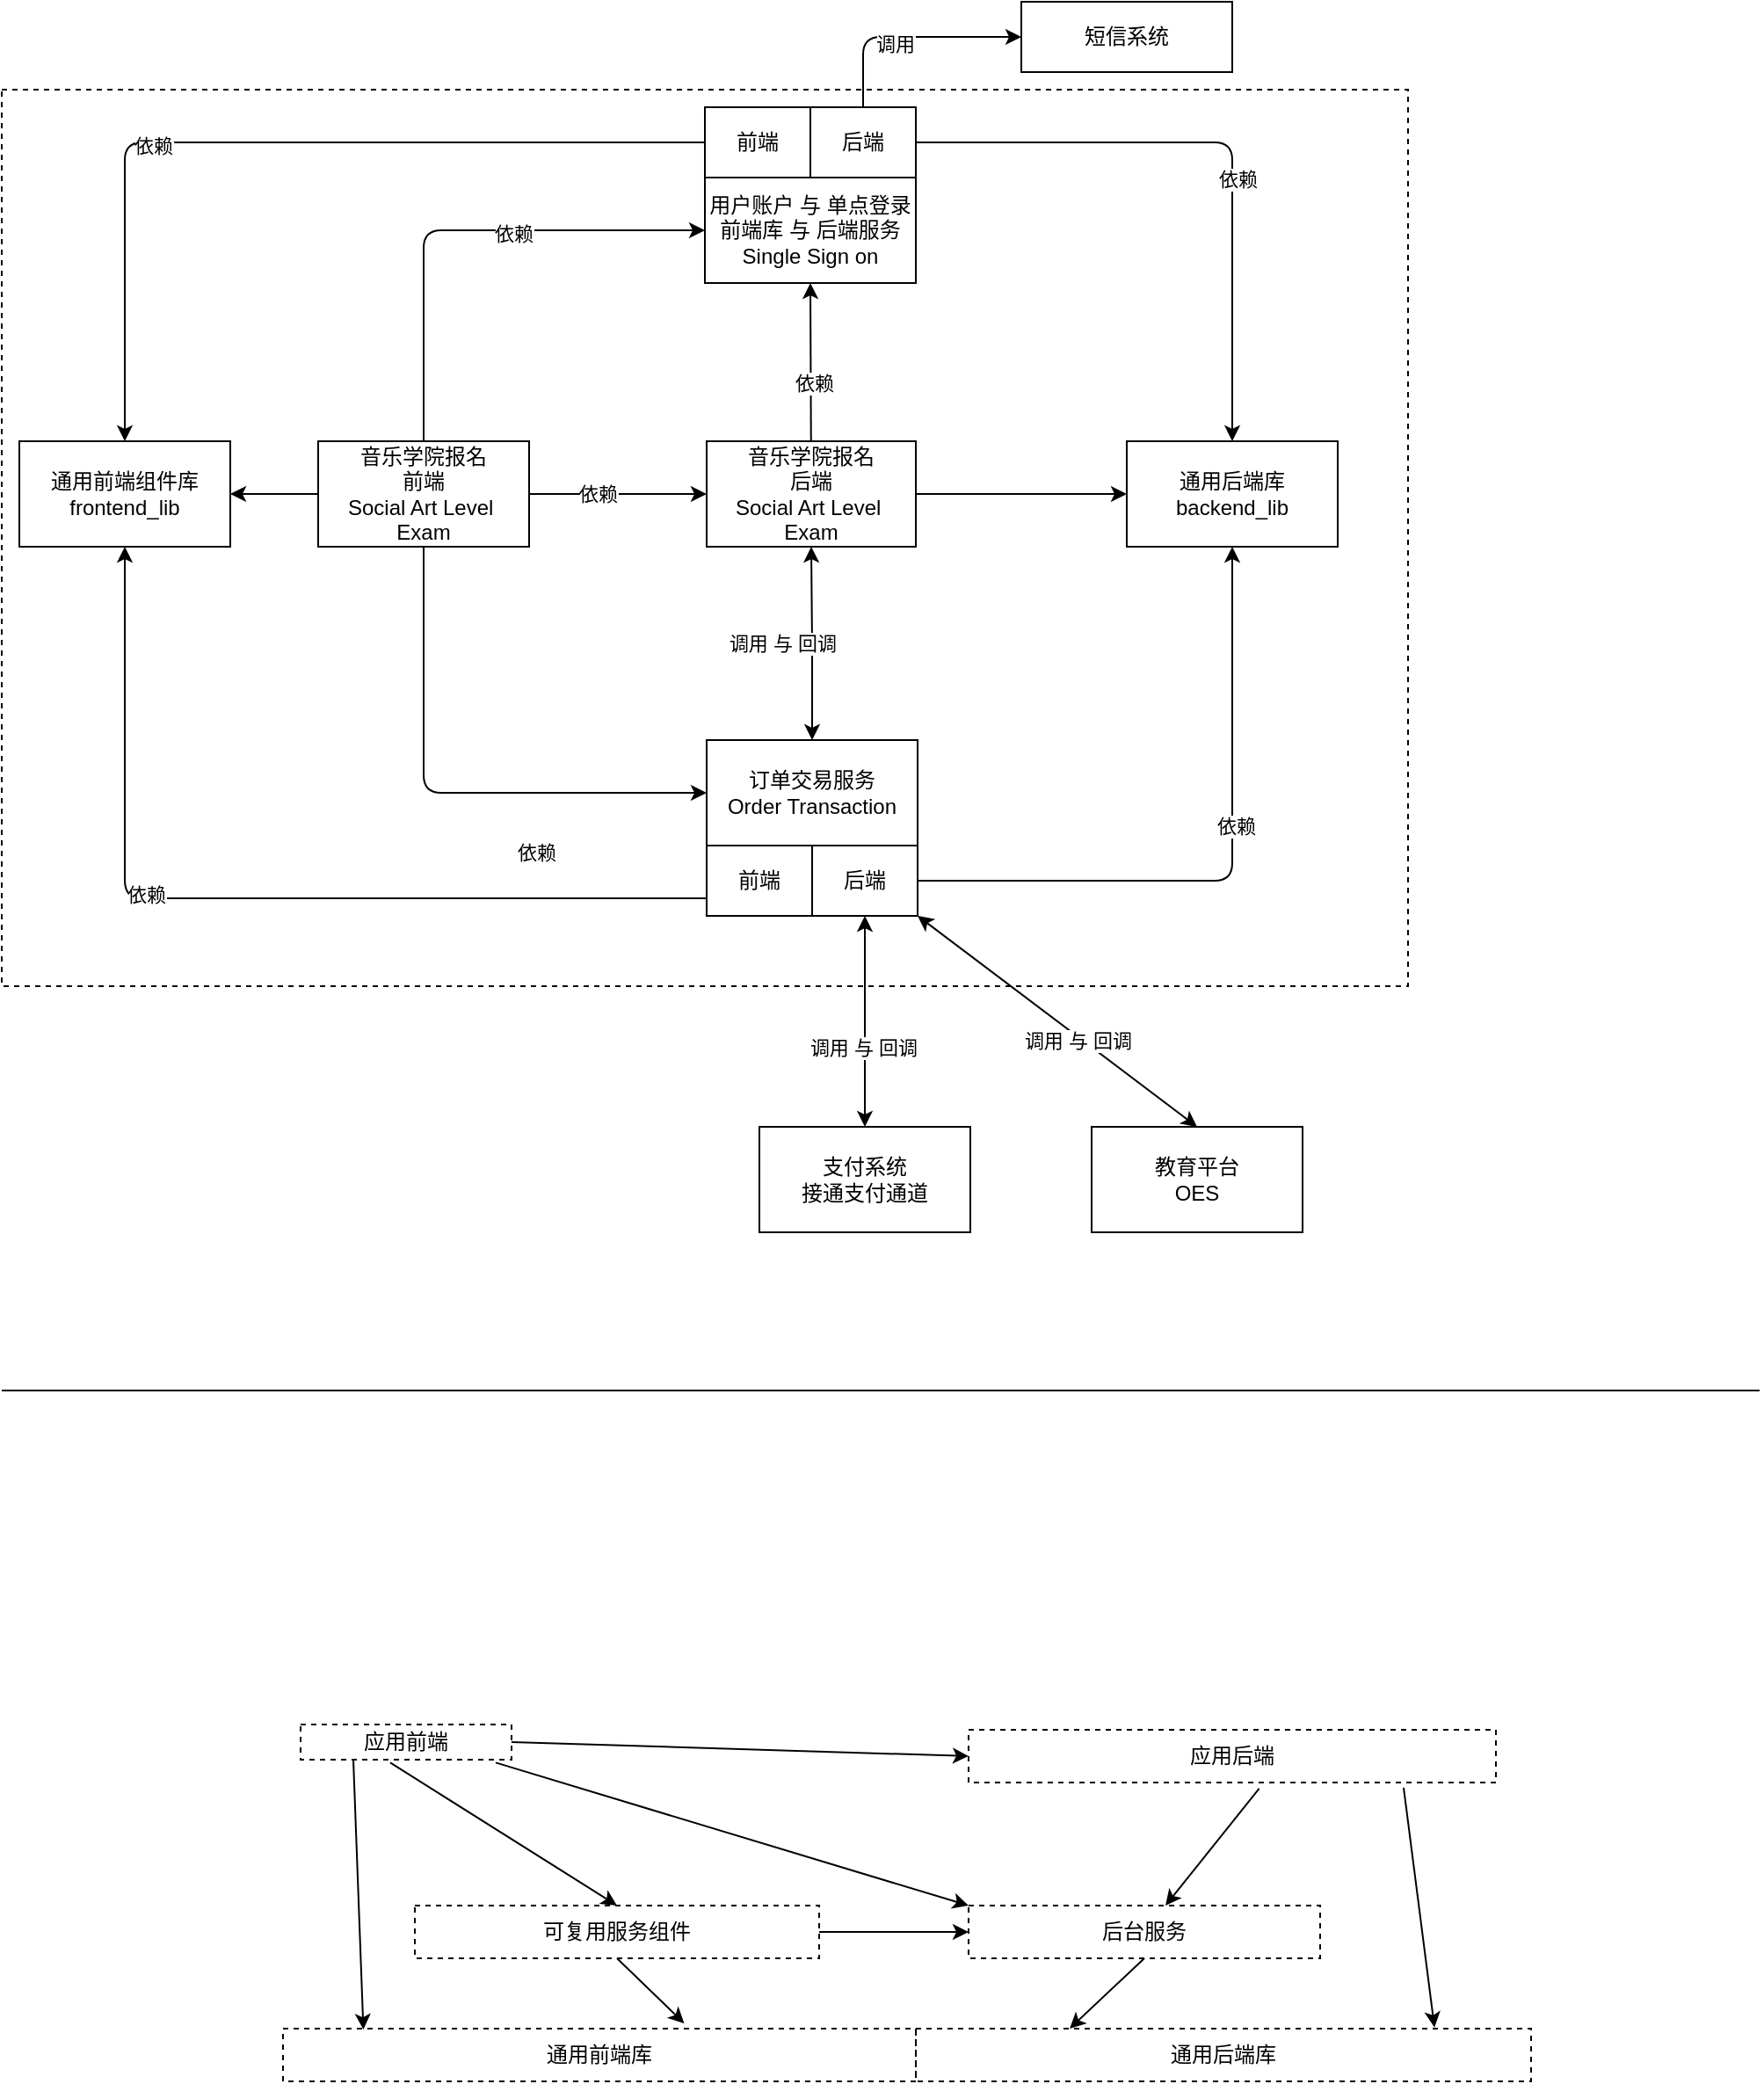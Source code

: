<mxfile version="13.7.3" type="device"><diagram id="Tq2KV9aiM9J9pwEgS6uv" name="Page-1"><mxGraphModel dx="1296" dy="653" grid="1" gridSize="10" guides="1" tooltips="1" connect="1" arrows="1" fold="1" page="1" pageScale="1" pageWidth="850" pageHeight="1100" math="0" shadow="0"><root><mxCell id="0"/><mxCell id="1" parent="0"/><mxCell id="-Ivf2l1-pl8qUN9ysRFd-67" value="" style="rounded=0;whiteSpace=wrap;html=1;fillColor=none;dashed=1;" vertex="1" parent="1"><mxGeometry y="60" width="800" height="510" as="geometry"/></mxCell><mxCell id="-Ivf2l1-pl8qUN9ysRFd-9" value="" style="edgeStyle=orthogonalEdgeStyle;rounded=0;orthogonalLoop=1;jettySize=auto;html=1;" edge="1" parent="1" source="-Ivf2l1-pl8qUN9ysRFd-1" target="-Ivf2l1-pl8qUN9ysRFd-2"><mxGeometry relative="1" as="geometry"/></mxCell><mxCell id="-Ivf2l1-pl8qUN9ysRFd-41" value="依赖" style="edgeLabel;html=1;align=center;verticalAlign=middle;resizable=0;points=[];" vertex="1" connectable="0" parent="-Ivf2l1-pl8qUN9ysRFd-9"><mxGeometry x="-0.228" relative="1" as="geometry"><mxPoint as="offset"/></mxGeometry></mxCell><mxCell id="-Ivf2l1-pl8qUN9ysRFd-20" value="" style="edgeStyle=orthogonalEdgeStyle;rounded=0;orthogonalLoop=1;jettySize=auto;html=1;" edge="1" parent="1" source="-Ivf2l1-pl8qUN9ysRFd-1" target="-Ivf2l1-pl8qUN9ysRFd-18"><mxGeometry relative="1" as="geometry"/></mxCell><mxCell id="-Ivf2l1-pl8qUN9ysRFd-1" value="&lt;div&gt;音乐学院报名&lt;/div&gt;&lt;div&gt;前端&lt;/div&gt;&lt;div&gt;Social Art Level&amp;nbsp; Exam&lt;br&gt;&lt;/div&gt;" style="rounded=0;whiteSpace=wrap;html=1;" vertex="1" parent="1"><mxGeometry x="180" y="260" width="120" height="60" as="geometry"/></mxCell><mxCell id="-Ivf2l1-pl8qUN9ysRFd-2" value="&lt;div&gt;音乐学院报名&lt;/div&gt;&lt;div&gt;后端&lt;/div&gt;&lt;div&gt;Social Art Level&amp;nbsp; Exam&lt;/div&gt;" style="rounded=0;whiteSpace=wrap;html=1;" vertex="1" parent="1"><mxGeometry x="401" y="260" width="119" height="60" as="geometry"/></mxCell><mxCell id="-Ivf2l1-pl8qUN9ysRFd-4" value="&lt;div&gt;用户账户 与 单点登录&lt;/div&gt;&lt;div&gt;前端库 与 后端服务&lt;br&gt;&lt;/div&gt;&lt;div&gt;Single Sign on&lt;br&gt;&lt;/div&gt;" style="rounded=0;whiteSpace=wrap;html=1;" vertex="1" parent="1"><mxGeometry x="400" y="110" width="120" height="60" as="geometry"/></mxCell><mxCell id="-Ivf2l1-pl8qUN9ysRFd-5" value="&lt;div&gt;订单交易服务&lt;/div&gt;&lt;div&gt;Order Transaction&lt;br&gt;&lt;/div&gt;" style="rounded=0;whiteSpace=wrap;html=1;" vertex="1" parent="1"><mxGeometry x="401" y="430" width="120" height="60" as="geometry"/></mxCell><mxCell id="-Ivf2l1-pl8qUN9ysRFd-12" value="" style="endArrow=classic;html=1;exitX=0.5;exitY=1;exitDx=0;exitDy=0;entryX=0;entryY=0.5;entryDx=0;entryDy=0;" edge="1" parent="1" source="-Ivf2l1-pl8qUN9ysRFd-1" target="-Ivf2l1-pl8qUN9ysRFd-5"><mxGeometry width="50" height="50" relative="1" as="geometry"><mxPoint x="400" y="390" as="sourcePoint"/><mxPoint x="450" y="340" as="targetPoint"/><Array as="points"><mxPoint x="240" y="460"/></Array></mxGeometry></mxCell><mxCell id="-Ivf2l1-pl8qUN9ysRFd-39" value="依赖" style="edgeLabel;html=1;align=center;verticalAlign=middle;resizable=0;points=[];" vertex="1" connectable="0" parent="-Ivf2l1-pl8qUN9ysRFd-12"><mxGeometry x="-0.073" y="32" relative="1" as="geometry"><mxPoint x="32" y="34" as="offset"/></mxGeometry></mxCell><mxCell id="-Ivf2l1-pl8qUN9ysRFd-13" value="" style="endArrow=classic;html=1;exitX=0.5;exitY=0;exitDx=0;exitDy=0;entryX=0;entryY=0.5;entryDx=0;entryDy=0;" edge="1" parent="1" source="-Ivf2l1-pl8qUN9ysRFd-1" target="-Ivf2l1-pl8qUN9ysRFd-4"><mxGeometry width="50" height="50" relative="1" as="geometry"><mxPoint x="400" y="390" as="sourcePoint"/><mxPoint x="450" y="340" as="targetPoint"/><Array as="points"><mxPoint x="240" y="140"/></Array></mxGeometry></mxCell><mxCell id="-Ivf2l1-pl8qUN9ysRFd-40" value="依赖" style="edgeLabel;html=1;align=center;verticalAlign=middle;resizable=0;points=[];" vertex="1" connectable="0" parent="-Ivf2l1-pl8qUN9ysRFd-13"><mxGeometry x="-0.157" y="-51" relative="1" as="geometry"><mxPoint as="offset"/></mxGeometry></mxCell><mxCell id="-Ivf2l1-pl8qUN9ysRFd-15" value="" style="endArrow=classic;html=1;entryX=0.5;entryY=1;entryDx=0;entryDy=0;" edge="1" parent="1" source="-Ivf2l1-pl8qUN9ysRFd-2" target="-Ivf2l1-pl8qUN9ysRFd-4"><mxGeometry width="50" height="50" relative="1" as="geometry"><mxPoint x="400" y="400" as="sourcePoint"/><mxPoint x="450" y="350" as="targetPoint"/></mxGeometry></mxCell><mxCell id="-Ivf2l1-pl8qUN9ysRFd-37" value="依赖" style="edgeLabel;html=1;align=center;verticalAlign=middle;resizable=0;points=[];" vertex="1" connectable="0" parent="-Ivf2l1-pl8qUN9ysRFd-15"><mxGeometry x="-0.267" y="-2" relative="1" as="geometry"><mxPoint as="offset"/></mxGeometry></mxCell><mxCell id="-Ivf2l1-pl8qUN9ysRFd-17" value="&lt;div&gt;通用后端库&lt;/div&gt;&lt;div&gt;backend_lib&lt;br&gt;&lt;/div&gt;" style="rounded=0;whiteSpace=wrap;html=1;" vertex="1" parent="1"><mxGeometry x="640" y="260" width="120" height="60" as="geometry"/></mxCell><mxCell id="-Ivf2l1-pl8qUN9ysRFd-18" value="&lt;div&gt;通用前端组件库&lt;/div&gt;&lt;div&gt;frontend_lib&lt;br&gt;&lt;/div&gt;" style="rounded=0;whiteSpace=wrap;html=1;" vertex="1" parent="1"><mxGeometry x="10" y="260" width="120" height="60" as="geometry"/></mxCell><mxCell id="-Ivf2l1-pl8qUN9ysRFd-19" value="" style="endArrow=classic;html=1;exitX=1;exitY=0.5;exitDx=0;exitDy=0;entryX=0;entryY=0.5;entryDx=0;entryDy=0;" edge="1" parent="1" source="-Ivf2l1-pl8qUN9ysRFd-2" target="-Ivf2l1-pl8qUN9ysRFd-17"><mxGeometry width="50" height="50" relative="1" as="geometry"><mxPoint x="400" y="390" as="sourcePoint"/><mxPoint x="450" y="340" as="targetPoint"/></mxGeometry></mxCell><mxCell id="-Ivf2l1-pl8qUN9ysRFd-24" value="前端" style="rounded=0;whiteSpace=wrap;html=1;" vertex="1" parent="1"><mxGeometry x="400" y="70" width="60" height="40" as="geometry"/></mxCell><mxCell id="-Ivf2l1-pl8qUN9ysRFd-25" value="后端" style="rounded=0;whiteSpace=wrap;html=1;" vertex="1" parent="1"><mxGeometry x="460" y="70" width="60" height="40" as="geometry"/></mxCell><mxCell id="-Ivf2l1-pl8qUN9ysRFd-26" value="前端" style="rounded=0;whiteSpace=wrap;html=1;" vertex="1" parent="1"><mxGeometry x="401" y="490" width="60" height="40" as="geometry"/></mxCell><mxCell id="-Ivf2l1-pl8qUN9ysRFd-27" value="后端" style="rounded=0;whiteSpace=wrap;html=1;" vertex="1" parent="1"><mxGeometry x="461" y="490" width="60" height="40" as="geometry"/></mxCell><mxCell id="-Ivf2l1-pl8qUN9ysRFd-29" value="" style="endArrow=classic;html=1;exitX=1;exitY=0.5;exitDx=0;exitDy=0;entryX=0.5;entryY=1;entryDx=0;entryDy=0;" edge="1" parent="1" source="-Ivf2l1-pl8qUN9ysRFd-27" target="-Ivf2l1-pl8qUN9ysRFd-17"><mxGeometry width="50" height="50" relative="1" as="geometry"><mxPoint x="600" y="530" as="sourcePoint"/><mxPoint x="650" y="480" as="targetPoint"/><Array as="points"><mxPoint x="700" y="510"/></Array></mxGeometry></mxCell><mxCell id="-Ivf2l1-pl8qUN9ysRFd-34" value="依赖" style="edgeLabel;html=1;align=center;verticalAlign=middle;resizable=0;points=[];" vertex="1" connectable="0" parent="-Ivf2l1-pl8qUN9ysRFd-29"><mxGeometry x="-0.03" y="31" relative="1" as="geometry"><mxPoint x="33" y="-31" as="offset"/></mxGeometry></mxCell><mxCell id="-Ivf2l1-pl8qUN9ysRFd-30" value="" style="endArrow=classic;html=1;exitX=1;exitY=0.5;exitDx=0;exitDy=0;entryX=0.5;entryY=0;entryDx=0;entryDy=0;" edge="1" parent="1" source="-Ivf2l1-pl8qUN9ysRFd-25" target="-Ivf2l1-pl8qUN9ysRFd-17"><mxGeometry width="50" height="50" relative="1" as="geometry"><mxPoint x="400" y="330" as="sourcePoint"/><mxPoint x="450" y="280" as="targetPoint"/><Array as="points"><mxPoint x="700" y="90"/></Array></mxGeometry></mxCell><mxCell id="-Ivf2l1-pl8qUN9ysRFd-33" value="依赖" style="edgeLabel;html=1;align=center;verticalAlign=middle;resizable=0;points=[];" vertex="1" connectable="0" parent="-Ivf2l1-pl8qUN9ysRFd-30"><mxGeometry x="0.029" y="-21" relative="1" as="geometry"><mxPoint x="24" y="21" as="offset"/></mxGeometry></mxCell><mxCell id="-Ivf2l1-pl8qUN9ysRFd-31" value="" style="endArrow=classic;html=1;exitX=0;exitY=0.5;exitDx=0;exitDy=0;entryX=0.5;entryY=0;entryDx=0;entryDy=0;" edge="1" parent="1" source="-Ivf2l1-pl8qUN9ysRFd-24" target="-Ivf2l1-pl8qUN9ysRFd-18"><mxGeometry width="50" height="50" relative="1" as="geometry"><mxPoint x="400" y="360" as="sourcePoint"/><mxPoint x="450" y="310" as="targetPoint"/><Array as="points"><mxPoint x="70" y="90"/></Array></mxGeometry></mxCell><mxCell id="-Ivf2l1-pl8qUN9ysRFd-36" value="依赖" style="edgeLabel;html=1;align=center;verticalAlign=middle;resizable=0;points=[];" vertex="1" connectable="0" parent="-Ivf2l1-pl8qUN9ysRFd-31"><mxGeometry x="0.256" y="2" relative="1" as="geometry"><mxPoint as="offset"/></mxGeometry></mxCell><mxCell id="-Ivf2l1-pl8qUN9ysRFd-32" value="" style="endArrow=classic;html=1;exitX=0;exitY=0.75;exitDx=0;exitDy=0;entryX=0.5;entryY=1;entryDx=0;entryDy=0;" edge="1" parent="1" source="-Ivf2l1-pl8qUN9ysRFd-26" target="-Ivf2l1-pl8qUN9ysRFd-18"><mxGeometry width="50" height="50" relative="1" as="geometry"><mxPoint x="400" y="360" as="sourcePoint"/><mxPoint x="450" y="310" as="targetPoint"/><Array as="points"><mxPoint x="70" y="520"/></Array></mxGeometry></mxCell><mxCell id="-Ivf2l1-pl8qUN9ysRFd-35" value="依赖" style="edgeLabel;html=1;align=center;verticalAlign=middle;resizable=0;points=[];" vertex="1" connectable="0" parent="-Ivf2l1-pl8qUN9ysRFd-32"><mxGeometry x="0.202" y="-2" relative="1" as="geometry"><mxPoint as="offset"/></mxGeometry></mxCell><mxCell id="-Ivf2l1-pl8qUN9ysRFd-43" value="&lt;div&gt;支付系统&lt;/div&gt;&lt;div&gt;接通支付通道&lt;br&gt;&lt;/div&gt;" style="rounded=0;whiteSpace=wrap;html=1;" vertex="1" parent="1"><mxGeometry x="431" y="650" width="120" height="60" as="geometry"/></mxCell><mxCell id="-Ivf2l1-pl8qUN9ysRFd-49" value="" style="endArrow=classic;startArrow=classic;html=1;entryX=0.5;entryY=1;entryDx=0;entryDy=0;exitX=0.5;exitY=0;exitDx=0;exitDy=0;edgeStyle=orthogonalEdgeStyle;" edge="1" parent="1" source="-Ivf2l1-pl8qUN9ysRFd-5" target="-Ivf2l1-pl8qUN9ysRFd-2"><mxGeometry width="50" height="50" relative="1" as="geometry"><mxPoint x="420" y="530" as="sourcePoint"/><mxPoint x="470" y="480" as="targetPoint"/></mxGeometry></mxCell><mxCell id="-Ivf2l1-pl8qUN9ysRFd-50" value="调用 与 回调" style="edgeLabel;html=1;align=center;verticalAlign=middle;resizable=0;points=[];" vertex="1" connectable="0" parent="-Ivf2l1-pl8qUN9ysRFd-49"><mxGeometry x="0.004" y="16" relative="1" as="geometry"><mxPoint x="-1" as="offset"/></mxGeometry></mxCell><mxCell id="-Ivf2l1-pl8qUN9ysRFd-51" value="" style="endArrow=classic;startArrow=classic;html=1;exitX=0.5;exitY=0;exitDx=0;exitDy=0;entryX=0.5;entryY=1;entryDx=0;entryDy=0;" edge="1" parent="1" source="-Ivf2l1-pl8qUN9ysRFd-43" target="-Ivf2l1-pl8qUN9ysRFd-27"><mxGeometry width="50" height="50" relative="1" as="geometry"><mxPoint x="420" y="530" as="sourcePoint"/><mxPoint x="470" y="480" as="targetPoint"/></mxGeometry></mxCell><mxCell id="-Ivf2l1-pl8qUN9ysRFd-52" value="调用 与 回调" style="edgeLabel;html=1;align=center;verticalAlign=middle;resizable=0;points=[];" vertex="1" connectable="0" parent="-Ivf2l1-pl8qUN9ysRFd-51"><mxGeometry x="-0.25" y="1" relative="1" as="geometry"><mxPoint as="offset"/></mxGeometry></mxCell><mxCell id="-Ivf2l1-pl8qUN9ysRFd-54" value="短信系统" style="rounded=0;whiteSpace=wrap;html=1;" vertex="1" parent="1"><mxGeometry x="580" y="10" width="120" height="40" as="geometry"/></mxCell><mxCell id="-Ivf2l1-pl8qUN9ysRFd-59" value="" style="endArrow=classic;html=1;exitX=0.5;exitY=0;exitDx=0;exitDy=0;entryX=0;entryY=0.5;entryDx=0;entryDy=0;edgeStyle=orthogonalEdgeStyle;" edge="1" parent="1" source="-Ivf2l1-pl8qUN9ysRFd-25" target="-Ivf2l1-pl8qUN9ysRFd-54"><mxGeometry width="50" height="50" relative="1" as="geometry"><mxPoint x="420" y="260" as="sourcePoint"/><mxPoint x="470" y="210" as="targetPoint"/></mxGeometry></mxCell><mxCell id="-Ivf2l1-pl8qUN9ysRFd-60" value="调用" style="edgeLabel;html=1;align=center;verticalAlign=middle;resizable=0;points=[];" vertex="1" connectable="0" parent="-Ivf2l1-pl8qUN9ysRFd-59"><mxGeometry x="-0.446" y="-18" relative="1" as="geometry"><mxPoint as="offset"/></mxGeometry></mxCell><mxCell id="-Ivf2l1-pl8qUN9ysRFd-61" value="&lt;div&gt;教育平台&lt;/div&gt;&lt;div&gt;OES&lt;br&gt;&lt;/div&gt;" style="rounded=0;whiteSpace=wrap;html=1;" vertex="1" parent="1"><mxGeometry x="620" y="650" width="120" height="60" as="geometry"/></mxCell><mxCell id="-Ivf2l1-pl8qUN9ysRFd-65" value="" style="endArrow=classic;startArrow=classic;html=1;exitX=0.5;exitY=0;exitDx=0;exitDy=0;entryX=1;entryY=1;entryDx=0;entryDy=0;" edge="1" parent="1" source="-Ivf2l1-pl8qUN9ysRFd-61" target="-Ivf2l1-pl8qUN9ysRFd-27"><mxGeometry width="50" height="50" relative="1" as="geometry"><mxPoint x="420" y="550" as="sourcePoint"/><mxPoint x="530" y="460" as="targetPoint"/></mxGeometry></mxCell><mxCell id="-Ivf2l1-pl8qUN9ysRFd-66" value="调用 与 回调" style="edgeLabel;html=1;align=center;verticalAlign=middle;resizable=0;points=[];" vertex="1" connectable="0" parent="-Ivf2l1-pl8qUN9ysRFd-65"><mxGeometry x="-0.159" y="2" relative="1" as="geometry"><mxPoint as="offset"/></mxGeometry></mxCell><mxCell id="-Ivf2l1-pl8qUN9ysRFd-68" value="通用前端库" style="rounded=0;whiteSpace=wrap;html=1;dashed=1;fillColor=none;" vertex="1" parent="1"><mxGeometry x="160" y="1163" width="360" height="30" as="geometry"/></mxCell><mxCell id="-Ivf2l1-pl8qUN9ysRFd-69" value="通用后端库" style="rounded=0;whiteSpace=wrap;html=1;dashed=1;fillColor=none;" vertex="1" parent="1"><mxGeometry x="520" y="1163" width="350" height="30" as="geometry"/></mxCell><mxCell id="-Ivf2l1-pl8qUN9ysRFd-70" value="可复用服务组件" style="rounded=0;whiteSpace=wrap;html=1;dashed=1;fillColor=none;" vertex="1" parent="1"><mxGeometry x="235" y="1093" width="230" height="30" as="geometry"/></mxCell><mxCell id="-Ivf2l1-pl8qUN9ysRFd-71" value="后台服务" style="rounded=0;whiteSpace=wrap;html=1;dashed=1;fillColor=none;" vertex="1" parent="1"><mxGeometry x="550" y="1093" width="200" height="30" as="geometry"/></mxCell><mxCell id="-Ivf2l1-pl8qUN9ysRFd-72" value="应用前端" style="rounded=0;whiteSpace=wrap;html=1;dashed=1;fillColor=none;" vertex="1" parent="1"><mxGeometry x="170" y="990" width="120" height="20" as="geometry"/></mxCell><mxCell id="-Ivf2l1-pl8qUN9ysRFd-73" value="应用后端" style="rounded=0;whiteSpace=wrap;html=1;dashed=1;fillColor=none;" vertex="1" parent="1"><mxGeometry x="550" y="993" width="300" height="30" as="geometry"/></mxCell><mxCell id="-Ivf2l1-pl8qUN9ysRFd-75" value="" style="endArrow=classic;html=1;entryX=0.843;entryY=-0.022;entryDx=0;entryDy=0;exitX=0.825;exitY=1.096;exitDx=0;exitDy=0;entryPerimeter=0;exitPerimeter=0;" edge="1" parent="1" source="-Ivf2l1-pl8qUN9ysRFd-73" target="-Ivf2l1-pl8qUN9ysRFd-69"><mxGeometry width="50" height="50" relative="1" as="geometry"><mxPoint x="500" y="1103" as="sourcePoint"/><mxPoint x="550" y="1053" as="targetPoint"/></mxGeometry></mxCell><mxCell id="-Ivf2l1-pl8qUN9ysRFd-76" value="" style="endArrow=classic;html=1;exitX=0.551;exitY=1.116;exitDx=0;exitDy=0;exitPerimeter=0;" edge="1" parent="1" source="-Ivf2l1-pl8qUN9ysRFd-73" target="-Ivf2l1-pl8qUN9ysRFd-71"><mxGeometry width="50" height="50" relative="1" as="geometry"><mxPoint x="500" y="1103" as="sourcePoint"/><mxPoint x="550" y="1053" as="targetPoint"/></mxGeometry></mxCell><mxCell id="-Ivf2l1-pl8qUN9ysRFd-78" value="" style="endArrow=classic;html=1;exitX=0.5;exitY=1;exitDx=0;exitDy=0;entryX=0.25;entryY=0;entryDx=0;entryDy=0;" edge="1" parent="1" source="-Ivf2l1-pl8qUN9ysRFd-71" target="-Ivf2l1-pl8qUN9ysRFd-69"><mxGeometry width="50" height="50" relative="1" as="geometry"><mxPoint x="500" y="1103" as="sourcePoint"/><mxPoint x="550" y="1053" as="targetPoint"/></mxGeometry></mxCell><mxCell id="-Ivf2l1-pl8qUN9ysRFd-79" value="" style="endArrow=classic;html=1;exitX=0.5;exitY=1;exitDx=0;exitDy=0;entryX=0.634;entryY=-0.1;entryDx=0;entryDy=0;entryPerimeter=0;" edge="1" parent="1" source="-Ivf2l1-pl8qUN9ysRFd-70" target="-Ivf2l1-pl8qUN9ysRFd-68"><mxGeometry width="50" height="50" relative="1" as="geometry"><mxPoint x="500" y="1103" as="sourcePoint"/><mxPoint x="550" y="1053" as="targetPoint"/></mxGeometry></mxCell><mxCell id="-Ivf2l1-pl8qUN9ysRFd-80" value="" style="endArrow=classic;html=1;exitX=1;exitY=0.5;exitDx=0;exitDy=0;" edge="1" parent="1" source="-Ivf2l1-pl8qUN9ysRFd-70" target="-Ivf2l1-pl8qUN9ysRFd-71"><mxGeometry width="50" height="50" relative="1" as="geometry"><mxPoint x="500" y="1103" as="sourcePoint"/><mxPoint x="550" y="1053" as="targetPoint"/></mxGeometry></mxCell><mxCell id="-Ivf2l1-pl8qUN9ysRFd-81" value="" style="endArrow=classic;html=1;exitX=1;exitY=0.5;exitDx=0;exitDy=0;entryX=0;entryY=0.5;entryDx=0;entryDy=0;" edge="1" parent="1" source="-Ivf2l1-pl8qUN9ysRFd-72" target="-Ivf2l1-pl8qUN9ysRFd-73"><mxGeometry width="50" height="50" relative="1" as="geometry"><mxPoint x="500" y="1103" as="sourcePoint"/><mxPoint x="550" y="1053" as="targetPoint"/></mxGeometry></mxCell><mxCell id="-Ivf2l1-pl8qUN9ysRFd-82" value="" style="endArrow=classic;html=1;exitX=0.425;exitY=1.085;exitDx=0;exitDy=0;exitPerimeter=0;entryX=0.5;entryY=0;entryDx=0;entryDy=0;" edge="1" parent="1" source="-Ivf2l1-pl8qUN9ysRFd-72" target="-Ivf2l1-pl8qUN9ysRFd-70"><mxGeometry width="50" height="50" relative="1" as="geometry"><mxPoint x="500" y="1103" as="sourcePoint"/><mxPoint x="550" y="1053" as="targetPoint"/></mxGeometry></mxCell><mxCell id="-Ivf2l1-pl8qUN9ysRFd-83" value="" style="endArrow=classic;html=1;entryX=0.127;entryY=0.018;entryDx=0;entryDy=0;entryPerimeter=0;exitX=0.25;exitY=1;exitDx=0;exitDy=0;" edge="1" parent="1" source="-Ivf2l1-pl8qUN9ysRFd-72" target="-Ivf2l1-pl8qUN9ysRFd-68"><mxGeometry width="50" height="50" relative="1" as="geometry"><mxPoint x="500" y="1103" as="sourcePoint"/><mxPoint x="550" y="1053" as="targetPoint"/></mxGeometry></mxCell><mxCell id="-Ivf2l1-pl8qUN9ysRFd-84" value="" style="endArrow=classic;html=1;exitX=0.925;exitY=1.085;exitDx=0;exitDy=0;exitPerimeter=0;entryX=0;entryY=0;entryDx=0;entryDy=0;" edge="1" parent="1" source="-Ivf2l1-pl8qUN9ysRFd-72" target="-Ivf2l1-pl8qUN9ysRFd-71"><mxGeometry width="50" height="50" relative="1" as="geometry"><mxPoint x="500" y="1103" as="sourcePoint"/><mxPoint x="550" y="1053" as="targetPoint"/></mxGeometry></mxCell><mxCell id="-Ivf2l1-pl8qUN9ysRFd-85" value="" style="endArrow=none;html=1;" edge="1" parent="1"><mxGeometry width="50" height="50" relative="1" as="geometry"><mxPoint y="800" as="sourcePoint"/><mxPoint x="1000" y="800" as="targetPoint"/></mxGeometry></mxCell></root></mxGraphModel></diagram></mxfile>